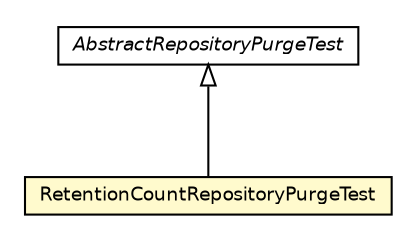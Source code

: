 #!/usr/local/bin/dot
#
# Class diagram 
# Generated by UmlGraph version 4.6 (http://www.spinellis.gr/sw/umlgraph)
#

digraph G {
	edge [fontname="Helvetica",fontsize=10,labelfontname="Helvetica",labelfontsize=10];
	node [fontname="Helvetica",fontsize=10,shape=plaintext];
	// org.apache.maven.archiva.consumers.core.repository.RetentionCountRepositoryPurgeTest
	c24572 [label=<<table border="0" cellborder="1" cellspacing="0" cellpadding="2" port="p" bgcolor="lemonChiffon" href="./RetentionCountRepositoryPurgeTest.html">
		<tr><td><table border="0" cellspacing="0" cellpadding="1">
			<tr><td> RetentionCountRepositoryPurgeTest </td></tr>
		</table></td></tr>
		</table>>, fontname="Helvetica", fontcolor="black", fontsize=9.0];
	// org.apache.maven.archiva.consumers.core.repository.AbstractRepositoryPurgeTest
	c24576 [label=<<table border="0" cellborder="1" cellspacing="0" cellpadding="2" port="p" href="./AbstractRepositoryPurgeTest.html">
		<tr><td><table border="0" cellspacing="0" cellpadding="1">
			<tr><td><font face="Helvetica-Oblique"> AbstractRepositoryPurgeTest </font></td></tr>
		</table></td></tr>
		</table>>, fontname="Helvetica", fontcolor="black", fontsize=9.0];
	//org.apache.maven.archiva.consumers.core.repository.RetentionCountRepositoryPurgeTest extends org.apache.maven.archiva.consumers.core.repository.AbstractRepositoryPurgeTest
	c24576:p -> c24572:p [dir=back,arrowtail=empty];
}

